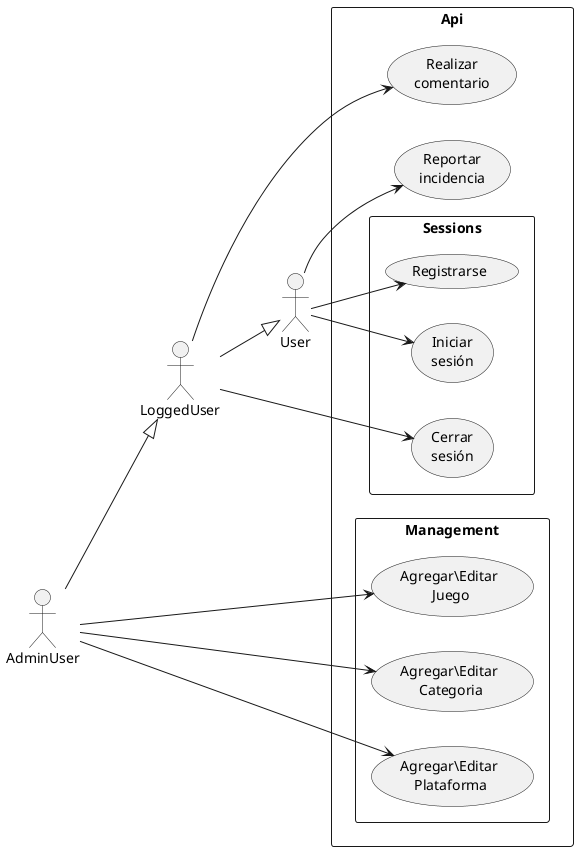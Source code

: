 @startuml Use Case Diagram
left to right direction
rectangle Api {
 rectangle Sessions { 
  usecase (Registrarse)
  usecase (Iniciar\nsesión)
  usecase (Cerrar\nsesión)
 }

 rectangle Management {
  usecase (Agregar\Editar\n Juego)
  usecase (Agregar\Editar\n Categoria)
  usecase (Agregar\Editar\n Plataforma)
 }

 usecase (Reportar\nincidencia)
 usecase (Realizar\ncomentario)
}

:User: --> (Registrarse)
:User: --> (Iniciar\nsesión)
:User: --> (Reportar\nincidencia)

:LoggedUser: --|> :User:
:LoggedUser: --> (Cerrar\nsesión)
:LoggedUser: --> (Realizar\ncomentario)

:AdminUser: --|> :LoggedUser:
:AdminUser: --> (Agregar\Editar\n Juego)
:AdminUser: --> (Agregar\Editar\n Categoria)
:AdminUser: --> (Agregar\Editar\n Plataforma)
@enduml